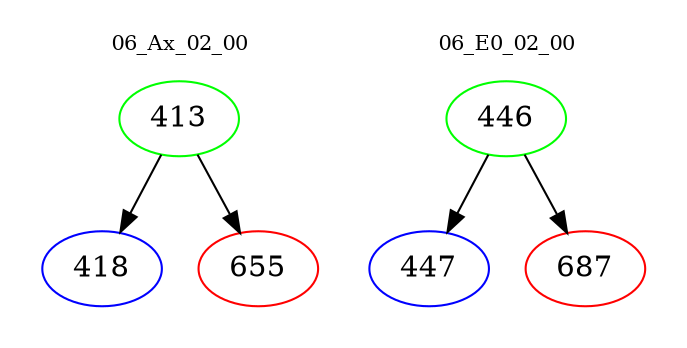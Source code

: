 digraph{
subgraph cluster_0 {
color = white
label = "06_Ax_02_00";
fontsize=10;
T0_413 [label="413", color="green"]
T0_413 -> T0_418 [color="black"]
T0_418 [label="418", color="blue"]
T0_413 -> T0_655 [color="black"]
T0_655 [label="655", color="red"]
}
subgraph cluster_1 {
color = white
label = "06_E0_02_00";
fontsize=10;
T1_446 [label="446", color="green"]
T1_446 -> T1_447 [color="black"]
T1_447 [label="447", color="blue"]
T1_446 -> T1_687 [color="black"]
T1_687 [label="687", color="red"]
}
}
